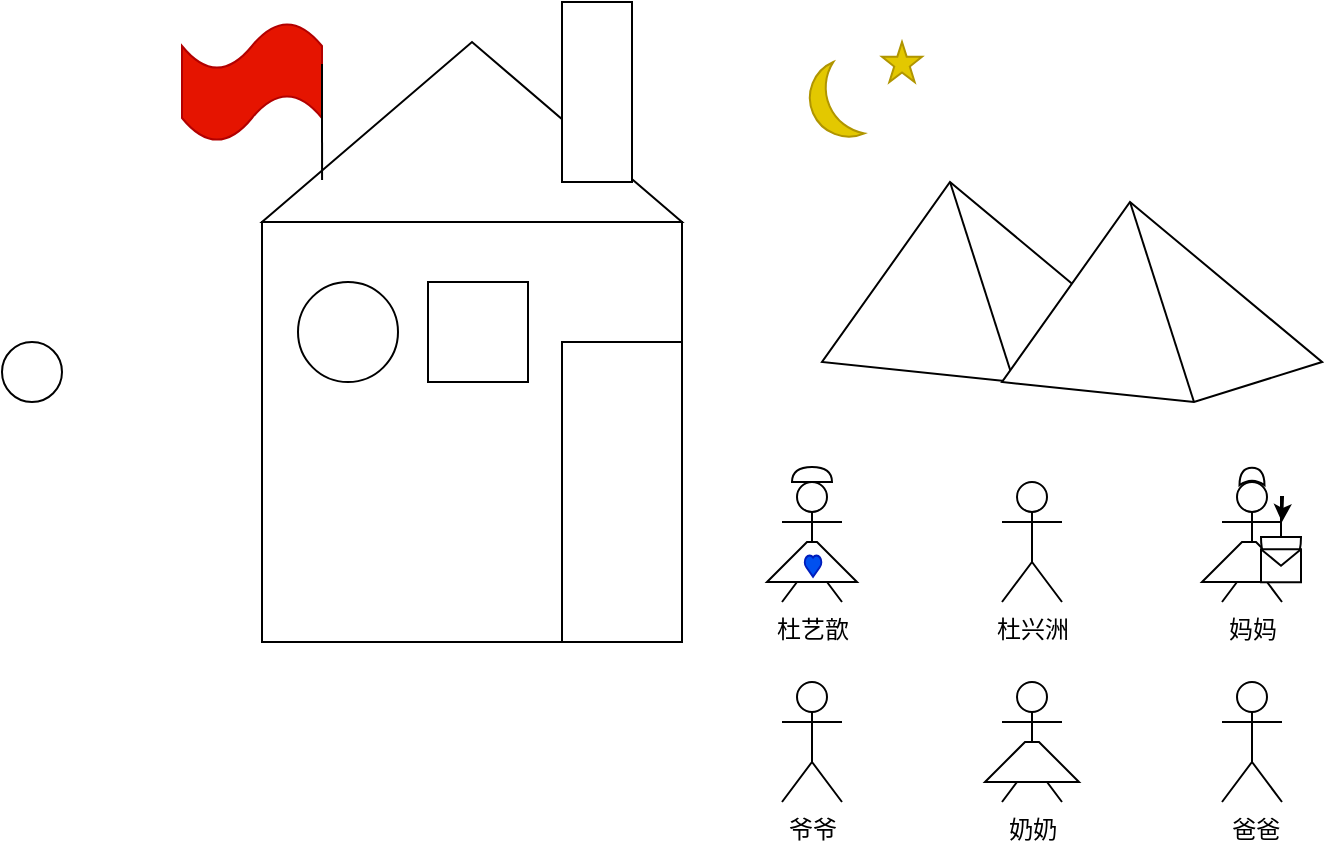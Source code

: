 <mxfile version="20.0.4" type="github">
  <diagram id="ad-wLy6nSdAxR0GW8jck" name="Page-1">
    <mxGraphModel dx="782" dy="460" grid="1" gridSize="10" guides="1" tooltips="1" connect="1" arrows="1" fold="1" page="1" pageScale="1" pageWidth="850" pageHeight="1100" math="0" shadow="0">
      <root>
        <mxCell id="0" />
        <mxCell id="1" parent="0" />
        <mxCell id="1n4Mq7dSJiSWEhdDIDNP-1" value="" style="triangle;whiteSpace=wrap;html=1;rotation=-90;" vertex="1" parent="1">
          <mxGeometry x="240" y="10" width="90" height="210" as="geometry" />
        </mxCell>
        <mxCell id="1n4Mq7dSJiSWEhdDIDNP-2" value="" style="whiteSpace=wrap;html=1;aspect=fixed;" vertex="1" parent="1">
          <mxGeometry x="180" y="160" width="210" height="210" as="geometry" />
        </mxCell>
        <mxCell id="1n4Mq7dSJiSWEhdDIDNP-3" value="" style="rounded=0;whiteSpace=wrap;html=1;" vertex="1" parent="1">
          <mxGeometry x="330" y="220" width="60" height="150" as="geometry" />
        </mxCell>
        <mxCell id="1n4Mq7dSJiSWEhdDIDNP-4" value="" style="ellipse;whiteSpace=wrap;html=1;aspect=fixed;" vertex="1" parent="1">
          <mxGeometry x="198" y="190" width="50" height="50" as="geometry" />
        </mxCell>
        <mxCell id="1n4Mq7dSJiSWEhdDIDNP-5" value="" style="whiteSpace=wrap;html=1;aspect=fixed;" vertex="1" parent="1">
          <mxGeometry x="263" y="190" width="50" height="50" as="geometry" />
        </mxCell>
        <mxCell id="1n4Mq7dSJiSWEhdDIDNP-6" value="杜艺歆" style="shape=umlActor;verticalLabelPosition=bottom;verticalAlign=top;html=1;outlineConnect=0;" vertex="1" parent="1">
          <mxGeometry x="440" y="290" width="30" height="60" as="geometry" />
        </mxCell>
        <mxCell id="1n4Mq7dSJiSWEhdDIDNP-9" value="杜兴洲" style="shape=umlActor;verticalLabelPosition=bottom;verticalAlign=top;html=1;outlineConnect=0;" vertex="1" parent="1">
          <mxGeometry x="550" y="290" width="30" height="60" as="geometry" />
        </mxCell>
        <mxCell id="1n4Mq7dSJiSWEhdDIDNP-11" value="妈妈" style="shape=umlActor;verticalLabelPosition=bottom;verticalAlign=top;html=1;outlineConnect=0;" vertex="1" parent="1">
          <mxGeometry x="660" y="290" width="30" height="60" as="geometry" />
        </mxCell>
        <mxCell id="1n4Mq7dSJiSWEhdDIDNP-13" value="爷爷" style="shape=umlActor;verticalLabelPosition=bottom;verticalAlign=top;html=1;outlineConnect=0;" vertex="1" parent="1">
          <mxGeometry x="440" y="390" width="30" height="60" as="geometry" />
        </mxCell>
        <mxCell id="1n4Mq7dSJiSWEhdDIDNP-14" value="奶奶" style="shape=umlActor;verticalLabelPosition=bottom;verticalAlign=top;html=1;outlineConnect=0;" vertex="1" parent="1">
          <mxGeometry x="550" y="390" width="30" height="60" as="geometry" />
        </mxCell>
        <mxCell id="1n4Mq7dSJiSWEhdDIDNP-15" value="&amp;nbsp;爸爸" style="shape=umlActor;verticalLabelPosition=bottom;verticalAlign=top;html=1;outlineConnect=0;" vertex="1" parent="1">
          <mxGeometry x="660" y="390" width="30" height="60" as="geometry" />
        </mxCell>
        <mxCell id="1n4Mq7dSJiSWEhdDIDNP-16" value="" style="shape=or;whiteSpace=wrap;html=1;rotation=-90;" vertex="1" parent="1">
          <mxGeometry x="451.25" y="276.25" width="7.5" height="20" as="geometry" />
        </mxCell>
        <mxCell id="1n4Mq7dSJiSWEhdDIDNP-20" style="edgeStyle=orthogonalEdgeStyle;rounded=0;orthogonalLoop=1;jettySize=auto;html=1;" edge="1" parent="1" source="1n4Mq7dSJiSWEhdDIDNP-19">
          <mxGeometry relative="1" as="geometry">
            <mxPoint x="690" y="310" as="targetPoint" />
          </mxGeometry>
        </mxCell>
        <mxCell id="1n4Mq7dSJiSWEhdDIDNP-21" value="" style="rounded=0;whiteSpace=wrap;html=1;" vertex="1" parent="1">
          <mxGeometry x="330" y="50" width="35" height="90" as="geometry" />
        </mxCell>
        <mxCell id="1n4Mq7dSJiSWEhdDIDNP-22" value="" style="shape=tape;whiteSpace=wrap;html=1;fillColor=#e51400;fontColor=#ffffff;strokeColor=#B20000;" vertex="1" parent="1">
          <mxGeometry x="140" y="60" width="70" height="60" as="geometry" />
        </mxCell>
        <mxCell id="1n4Mq7dSJiSWEhdDIDNP-23" value="" style="endArrow=none;html=1;rounded=0;entryX=1;entryY=0.35;entryDx=0;entryDy=0;entryPerimeter=0;exitX=0.233;exitY=0.143;exitDx=0;exitDy=0;exitPerimeter=0;" edge="1" parent="1" source="1n4Mq7dSJiSWEhdDIDNP-1" target="1n4Mq7dSJiSWEhdDIDNP-22">
          <mxGeometry width="50" height="50" relative="1" as="geometry">
            <mxPoint x="370" y="250" as="sourcePoint" />
            <mxPoint x="420" y="200" as="targetPoint" />
          </mxGeometry>
        </mxCell>
        <mxCell id="1n4Mq7dSJiSWEhdDIDNP-24" value="" style="shape=trapezoid;perimeter=trapezoidPerimeter;whiteSpace=wrap;html=1;fixedSize=1;" vertex="1" parent="1">
          <mxGeometry x="432.5" y="320" width="45" height="20" as="geometry" />
        </mxCell>
        <mxCell id="1n4Mq7dSJiSWEhdDIDNP-25" value="" style="shape=xor;whiteSpace=wrap;html=1;rotation=-90;" vertex="1" parent="1">
          <mxGeometry x="670.62" y="281" width="8.75" height="12.5" as="geometry" />
        </mxCell>
        <mxCell id="1n4Mq7dSJiSWEhdDIDNP-26" value="" style="shape=trapezoid;perimeter=trapezoidPerimeter;whiteSpace=wrap;html=1;fixedSize=1;" vertex="1" parent="1">
          <mxGeometry x="650" y="320" width="47" height="20" as="geometry" />
        </mxCell>
        <mxCell id="1n4Mq7dSJiSWEhdDIDNP-19" value="" style="shape=or;whiteSpace=wrap;html=1;rotation=90;" vertex="1" parent="1">
          <mxGeometry x="682" y="315" width="15" height="20" as="geometry" />
        </mxCell>
        <mxCell id="1n4Mq7dSJiSWEhdDIDNP-27" value="" style="shape=trapezoid;perimeter=trapezoidPerimeter;whiteSpace=wrap;html=1;fixedSize=1;" vertex="1" parent="1">
          <mxGeometry x="541.5" y="420" width="47" height="20" as="geometry" />
        </mxCell>
        <mxCell id="1n4Mq7dSJiSWEhdDIDNP-28" value="" style="verticalLabelPosition=bottom;verticalAlign=top;html=1;shape=mxgraph.basic.heart;rotation=0;fillColor=#0050ef;fontColor=#ffffff;strokeColor=#001DBC;" vertex="1" parent="1">
          <mxGeometry x="451.15" y="326.37" width="8.75" height="11" as="geometry" />
        </mxCell>
        <mxCell id="1n4Mq7dSJiSWEhdDIDNP-29" value="" style="verticalLabelPosition=bottom;verticalAlign=top;html=1;shape=mxgraph.basic.pyramid;dx1=0.4;dx2=0.6;dy1=0.9;dy2=0.8;" vertex="1" parent="1">
          <mxGeometry x="460" y="140" width="160" height="100" as="geometry" />
        </mxCell>
        <mxCell id="1n4Mq7dSJiSWEhdDIDNP-30" value="" style="verticalLabelPosition=bottom;verticalAlign=top;html=1;shape=mxgraph.basic.pyramid;dx1=0.4;dx2=0.6;dy1=0.9;dy2=0.8;" vertex="1" parent="1">
          <mxGeometry x="550" y="150" width="160" height="100" as="geometry" />
        </mxCell>
        <mxCell id="1n4Mq7dSJiSWEhdDIDNP-31" value="" style="verticalLabelPosition=bottom;verticalAlign=top;html=1;shape=mxgraph.basic.moon;fillColor=#e3c800;fontColor=#000000;strokeColor=#B09500;" vertex="1" parent="1">
          <mxGeometry x="451.25" y="80" width="30" height="40" as="geometry" />
        </mxCell>
        <mxCell id="1n4Mq7dSJiSWEhdDIDNP-32" value="" style="verticalLabelPosition=bottom;verticalAlign=top;html=1;shape=mxgraph.basic.star;fillColor=#e3c800;fontColor=#000000;strokeColor=#B09500;" vertex="1" parent="1">
          <mxGeometry x="490" y="70" width="20" height="20" as="geometry" />
        </mxCell>
        <mxCell id="1n4Mq7dSJiSWEhdDIDNP-33" value="" style="verticalLabelPosition=bottom;verticalAlign=top;html=1;shape=mxgraph.flowchart.on-page_reference;" vertex="1" parent="1">
          <mxGeometry x="50" y="220" width="30" height="30" as="geometry" />
        </mxCell>
        <mxCell id="1n4Mq7dSJiSWEhdDIDNP-34" value="" style="shape=message;html=1;whiteSpace=wrap;html=1;outlineConnect=0;" vertex="1" parent="1">
          <mxGeometry x="679.5" y="323.62" width="20" height="16.5" as="geometry" />
        </mxCell>
      </root>
    </mxGraphModel>
  </diagram>
</mxfile>

